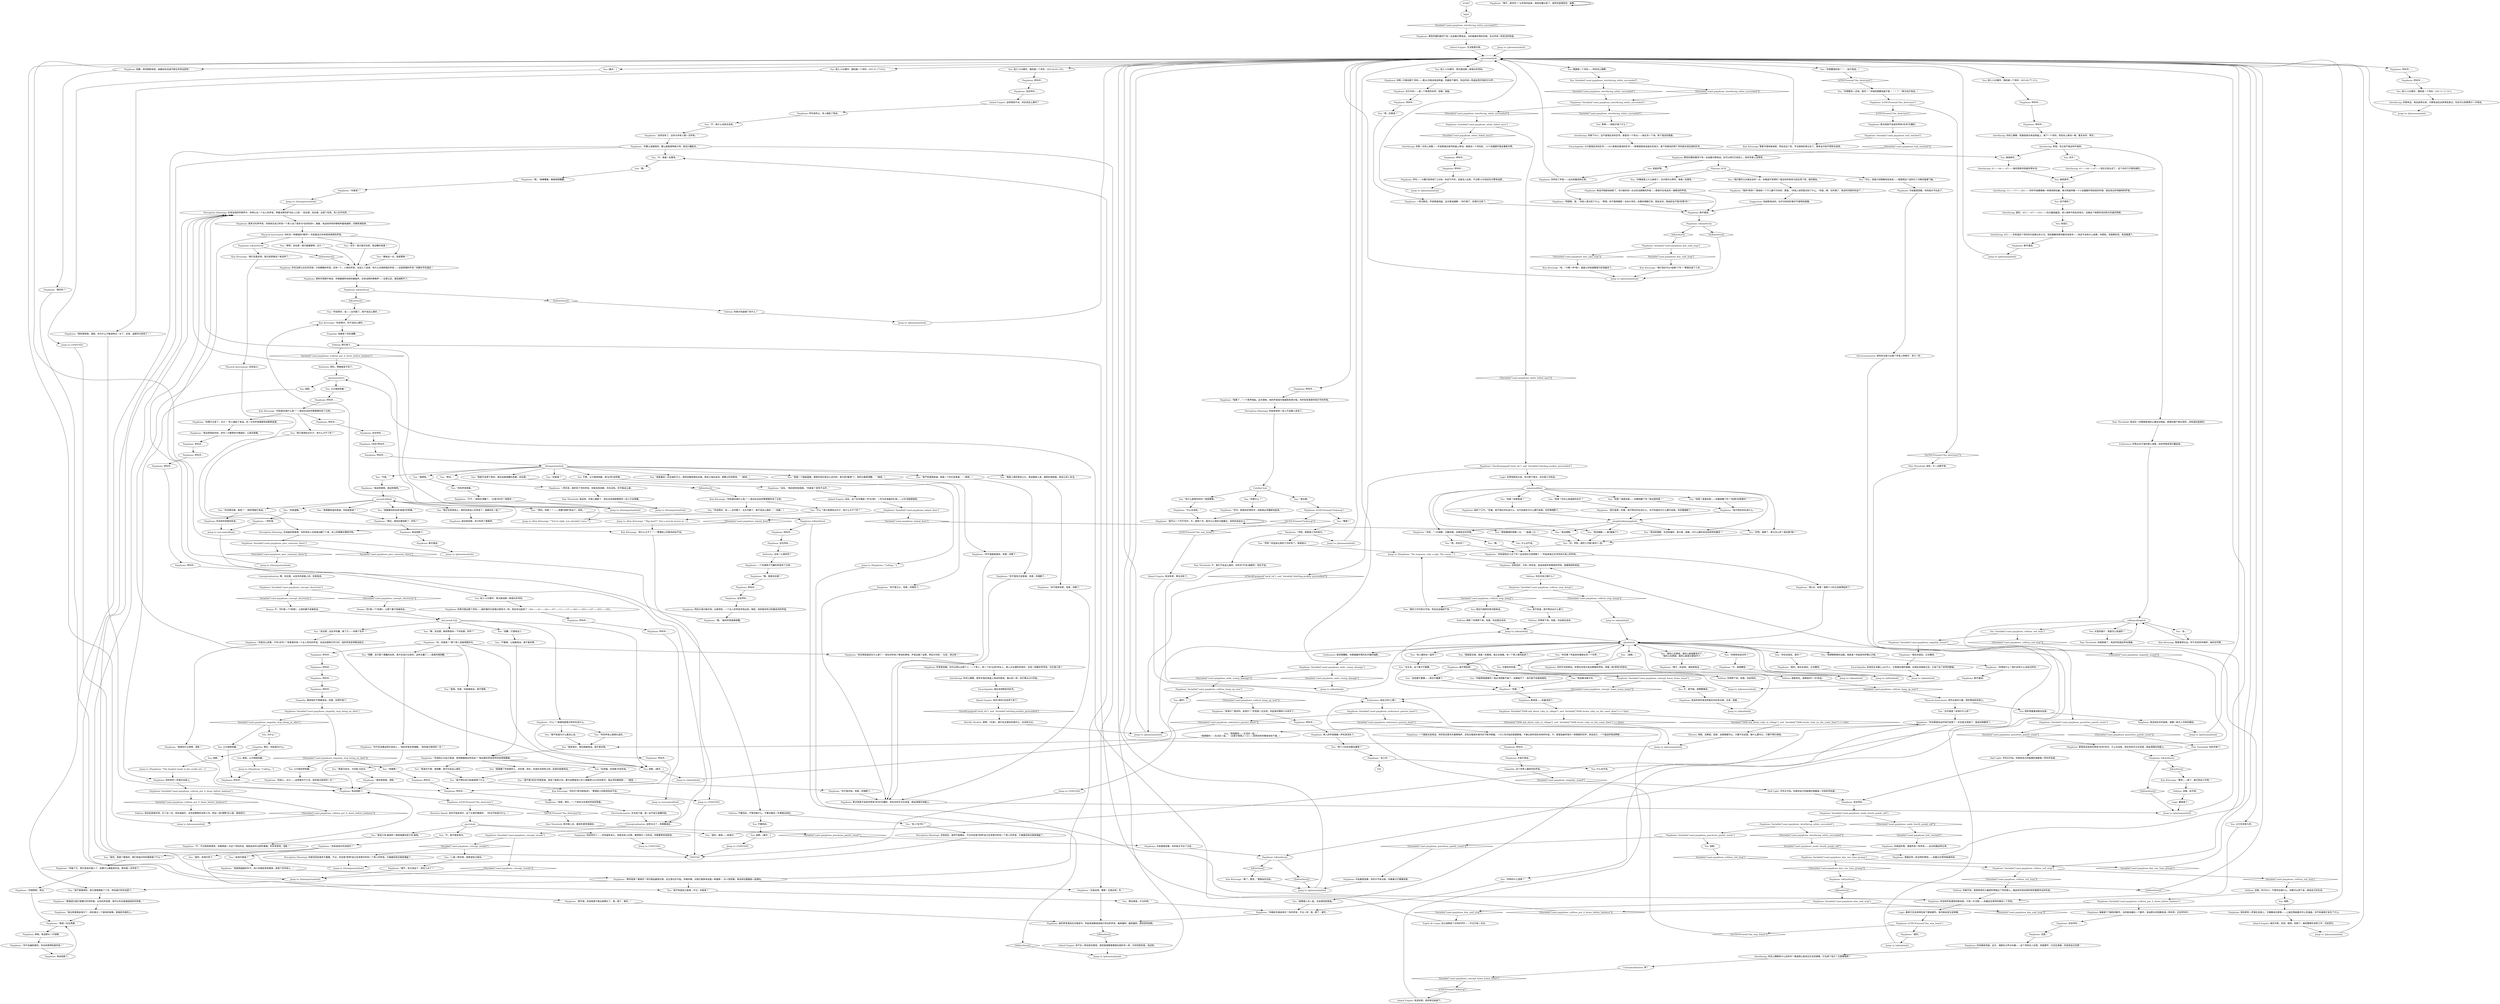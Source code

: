 # BOARDWALK / PAYPHONE
# Payphone, for calling folk. Call everyone.
# ==================================================
digraph G {
	  0 [label="START"];
	  1 [label="input"];
	  2 [label="You: “是的，是我——皮埃尔。”"];
	  3 [label="You: “是的，皮埃尔死了。”"];
	  4 [label="Payphone: “那你是谁？推销员？现代商品都是垃圾，反正我也买不起。你做的事，对我们国家来说是一种羞辱…”女人抱怨着，电话线也跟着她一起嚎叫。"];
	  5 [label="Payphone: 她的声音淹没在白噪音中。听起来就像海浪拍打岸边的声音，越来越响，越来越响，直到突然挂断。"];
	  6 [label="Jump to: [phonemainhub]"];
	  7 [label="You: 继续拨号…"];
	  8 [label="Payphone: “你不应该像这样打扰别人…”他的声音非常镇静。“祝你度过愉快的一天！”"];
	  9 [label="You: “纪尧姆。纪尧姆·列米利翁。”"];
	  10 [label="Payphone: “哈里，拜托…”一个悲伤又失真的声音回答着。"];
	  11 [label="Jump to: [phonemainhub]"];
	  12 [label="Kim Kitsuragi: “你在打*恶作剧电话*。”警督脸上的肌肉纹丝不动。"];
	  13 [label="Payphone: “我的*债务*？我他妈一个子儿都不欠你的，那是…”年轻人突然意识到了什么。“你是…啊，无所谓了，我没时间陪你玩这个…”"];
	  14 [label="Inland Empire: 生活就是垃圾。"];
	  15 [label="You: “金…”"];
	  16 [label="Empathy: 他接受了你的道歉。"];
	  17 [label="Empathy: 这个世界上最悲伤的声音。"];
	  18 [label="Payphone: Variable[\"coast.payphone_volition_red_stop\"]"];
	  19 [label="Variable[\"coast.payphone_volition_red_stop\"]", shape=diamond];
	  20 [label="!(Variable[\"coast.payphone_volition_red_stop\"])", shape=diamond];
	  21 [label="Payphone: Variable[\"coast.payphone_kim_said_stop\"]"];
	  22 [label="Variable[\"coast.payphone_kim_said_stop\"]", shape=diamond];
	  23 [label="!(Variable[\"coast.payphone_kim_said_stop\"])", shape=diamond];
	  24 [label="You: “我没喝醉。”"];
	  25 [label="You: “我想聊聊我的话题。我是谁？听起来你好像认识我。”"];
	  26 [label="Volition: 就是现在，我再给你*一次*机会。"];
	  27 [label="Payphone: Variable[\"TASK.ask_about_ruby_in_village\"]  and  Variable[\"TASK.locate_ruby_on_the_coast_done\"] == false"];
	  28 [label="Variable[\"TASK.ask_about_ruby_in_village\"]  and  Variable[\"TASK.locate_ruby_on_the_coast_done\"] == false", shape=diamond];
	  29 [label="!(Variable[\"TASK.ask_about_ruby_in_village\"]  and  Variable[\"TASK.locate_ruby_on_the_coast_done\"] == false)", shape=diamond];
	  30 [label="Payphone: Variable[\"coast.payphone_kim_one_time_grump\"]"];
	  31 [label="Variable[\"coast.payphone_kim_one_time_grump\"]", shape=diamond];
	  32 [label="!(Variable[\"coast.payphone_kim_one_time_grump\"])", shape=diamond];
	  33 [label="Perception (Hearing): 在扭曲的距离里，你听到有人在她身边翻了个身。床上的弹簧在嘎吱作响。"];
	  34 [label="Payphone: “你总算是找出时间打给我了！实在是太孤独了。就连动物都死了。”"];
	  35 [label="Payphone: “他是我姐姐的孙子。他小时候经常来看我…真是个好年轻人…”"];
	  36 [label="Payphone: “那是因为我们是繁衍的领导者。从你的声音里，我可以听出普通或混杂的背景。”"];
	  37 [label="Payphone: “你要么是推销员，要么就是某种统计师。我没兴趣配合。”"];
	  38 [label="Authority: 还来？认真的吗？"];
	  39 [label="You: “我不知道为什么要这么说。”"];
	  40 [label="Payphone: “你是怎么回事，今年5岁吗？”背景里传来一个女人吼叫的声音，当吉拉德再次开口时，他的声音变得更加低沉…"];
	  41 [label="You: 完成它。"];
	  42 [label="Volition: 现在赶紧离开吧。忘了这一切。现在就离开，去完成警察的本职工作。把这一段*埋葬*在心底，继续前行。"];
	  43 [label="Payphone: IsKimHere()"];
	  44 [label="IsKimHere()", shape=diamond];
	  45 [label="!(IsKimHere())", shape=diamond];
	  46 [label="Authority: 拜托，再晚就来不及了。"];
	  47 [label="Payphone: Variable[\"coast.payphone_white_failed_once\"]"];
	  48 [label="Variable[\"coast.payphone_white_failed_once\"]", shape=diamond];
	  49 [label="!(Variable[\"coast.payphone_white_failed_once\"])", shape=diamond];
	  50 [label="Jump to: [phonemainhub]"];
	  51 [label="Interfacing: 你闭上眼睛有什么目的吗？难道想让肌肉记忆全权接管，打去某个地方？又是哪里呢？"];
	  52 [label="Half Light: 可怜又可怕。你感觉自己的脉搏在随着每一声铃声加速…"];
	  53 [label="Payphone: 呼叫中……"];
	  54 [label="Interfacing: 你拨下001。这不是瑞瓦肖的区号。那是另一个终点——身在另一个洲。某个遥远的国度。"];
	  55 [label="Pain Threshold: 该死，它一点都不疼。"];
	  56 [label="Payphone: IsKimHere()"];
	  57 [label="IsKimHere()", shape=diamond];
	  58 [label="!(IsKimHere())", shape=diamond];
	  59 [label="Payphone: 黄色的塑料圆顶下有一台金属付费电话。当你看着听筒的时候，舌尖传来一阵苦涩的味道。"];
	  60 [label="Jump to: [THEEND]"];
	  61 [label="Drama: *您*是一个*惊喜*，让那个妻子来接电话…"];
	  62 [label="Payphone: “写作。我真的好恨写作…但是我必须重新捡起来。”"];
	  63 [label="Payphone: “是你吗？”"];
	  64 [label="Payphone: “是的。我在米诺瓦。正在睡觉。”"];
	  65 [label="You: “我的心在燃烧。我的心脏病要发作了。”\n“我的心在燃烧。我的心脏病又要发作了。”"];
	  66 [label="Jump to: [secondcallhub]"];
	  67 [label="You: 拿起听筒。"];
	  68 [label="Payphone: 你听到了声音——这台机器运转正常。"];
	  69 [label="Payphone: 呼叫中…"];
	  70 [label="Payphone: “你毁了它，把它卖给外国人了。如果什么都能卖的话，那你就一无所有了。”"];
	  71 [label="Payphone: Variable[\"coast.payphone_punchtwo_painth_resist\"]"];
	  72 [label="Variable[\"coast.payphone_punchtwo_painth_resist\"]", shape=diamond];
	  73 [label="!(Variable[\"coast.payphone_punchtwo_painth_resist\"])", shape=diamond];
	  74 [label="You: “离她远一点，我是警察！”"];
	  75 [label="Payphone: 你无法辨认出任何词语，只有模糊的声音。还有一个，小孩的声音，也加入了进来。有什么东西碎裂的声音——还是倒塌的声音？有脚步声在接近！"];
	  76 [label="Kim Kitsuragi: “你到底在搞什么鬼？”一直站在远处的警督朝你走了过来。"];
	  77 [label="You: “你像是惹上什么麻烦了。也许我可以帮你，我是一名警官。”"];
	  78 [label="somesmallhub"];
	  79 [label="Pain Threshold: 你刚刚做了。而且你知道这样会很痛。"];
	  80 [label="Horrific Necktie: 是啊，*兄弟*。我们在这里玩的很开心。也没有太过。"];
	  81 [label="Payphone: 那点钱是不会给你带来*任何*乐趣的。"];
	  82 [label="Volition: 你做不到。某种奇怪的力量把听筒黏在了你的掌心，强迫你的耳朵倾听扬声器里传出的铃音…"];
	  83 [label="Payphone: “你不是失忆症患者，哈里…你喝醉了。”"];
	  84 [label="You: “我没喝醉——我*嗑嗨了*。”"];
	  85 [label="Payphone: “我不明白你在说什么。”"];
	  86 [label="Encyclopedia: 米诺瓦生活着2,200万人，它是格拉德的首都。在瑞瓦肖毁掉之后，它成了这个世界的都城。"];
	  87 [label="Payphone: 呼叫音终止。有人接起了电话。"];
	  88 [label="You: 投入10分硬币，随机拨一个号码：005-24-03-155。"];
	  89 [label="You: “你没穿衣服，是吧？”（用听筒敲打电话。）"];
	  90 [label="Payphone: “你…你是谁？”那个男人没搞清楚状况。"];
	  91 [label="Payphone: 更多尖叫声传来。你很肯定自己听到一个男人说了很多次*去你妈的*。接着，电话线传来的噼啪声越来越响，仿佛惊涛拍岸。"];
	  92 [label="You: 继续拨号…"];
	  93 [label="Jump to: [phonemainhub]"];
	  94 [label="Jump to: [Kim Kitsuragi: \"\"Big deal?!\" Not a muscle moves in...\"]"];
	  95 [label="Jump to: [afinalehub]"];
	  96 [label="Jump to: [afinalehub]"];
	  97 [label="You: （挂断。）"];
	  98 [label="Payphone: 她不再回答。"];
	  99 [label="You: “就算跟人在一起，也会感觉到孤独。”"];
	  100 [label="Payphone: 你再次拨出那个号码——就好像你已经做过很多次一样。现在你记起来了：001——41——44——47——11——17——361——451——67——451——451。"];
	  101 [label="Payphone: “你确定你是皮埃尔？你的声音，不太一样…我…那个…菊花…”"];
	  102 [label="Jump to: [theimportanthub]"];
	  103 [label="You: 挂断。[离开。]"];
	  104 [label="Empathy: 看来她并不想接电话，哈里。别再吓她了。"];
	  105 [label="You: “我是最后一名忠诚的卫士。我将会解放瑞瓦肖城。我会让海水逆流。我要让时间倒流。”（继续。）"];
	  106 [label="Payphone: 在它中间——是一个熟悉的铃声。轻微。扭曲。"];
	  107 [label="Payphone: 呼叫——大概已经持续了2分钟。你运气不好。还是没人在家。不过那10分钱还在付费电话里…"];
	  108 [label="Payphone: 你拿起听筒。里面传来一阵声音——这台机器运转正常。"];
	  109 [label="Payphone: 然后大海分裂开来。从那深处，一个女人的声音浮现出来。很轻，但却是你听过的最亲切的声音。"];
	  110 [label="Jump to: [THEEND]"];
	  111 [label="You: “我没有喝醉，也没有嗑药，我只是…很痛…为什么跟你说话会感觉到痛苦？”"];
	  112 [label="Jump to: [phonemainhub]"];
	  113 [label="simpleholdupspaghetti"];
	  114 [label="Payphone: 电话传来的电流声黏在你的耳朵里。古老，粘腻…"];
	  115 [label="Payphone: 她没有回答。你只听到了嘶嘶声。"];
	  116 [label="Inland Empire: 朵拉。这个名字像是一件*礼物*。一件为你准备的礼物——让生活能够继续。"];
	  117 [label="Payphone: Variable[\"coast.payphone_perc_someone_there\"]"];
	  118 [label="Variable[\"coast.payphone_perc_someone_there\"]", shape=diamond];
	  119 [label="!(Variable[\"coast.payphone_perc_someone_there\"])", shape=diamond];
	  120 [label="You: “不，我是一名警官。”"];
	  121 [label="You: “再见。”"];
	  122 [label="Jump to: [Payphone: \"The headset lands in the cradle wit...\"]"];
	  123 [label="You: 让它就这样响着。"];
	  124 [label="Payphone: 呼叫中……"];
	  125 [label="Kim Kitsuragi: “你说得对，你不该这么做的。”"];
	  126 [label="You: “我们都可以对彼此友好一点，你难道不觉得吗？就当你的债务已经还清了吧，我的朋友。”"];
	  127 [label="Payphone: 电话闪电般地挂断了，你只能听到一点点尼龙摩擦的声音——那是手在电话另一端移动的声音。"];
	  128 [label="Endurance: 听筒从你汗湿的掌心滑落…你的呼吸变得沉重起来。"];
	  129 [label="Payphone: Variable[\"coast.payphone_endurance_passive_heart\"]"];
	  130 [label="Variable[\"coast.payphone_endurance_passive_heart\"]", shape=diamond];
	  131 [label="!(Variable[\"coast.payphone_endurance_passive_heart\"])", shape=diamond];
	  132 [label="You: 住手！"];
	  133 [label="Jump to: [THEEND]"];
	  134 [label="You: “你想要我的钱？！”（击打电话。）"];
	  135 [label="Kim Kitsuragi: 警督离得太远，听不见你的叫喊声。海风在呼啸…"];
	  136 [label="Untitled hub"];
	  137 [label="You: 让它在多响几声。"];
	  138 [label="Payphone: Variable[\"coast.payphone_inland_dora\"]"];
	  139 [label="Variable[\"coast.payphone_inland_dora\"]", shape=diamond];
	  140 [label="!(Variable[\"coast.payphone_inland_dora\"])", shape=diamond];
	  141 [label="You: “好吧，我醉了，那又怎么样？我还是*我*！”"];
	  142 [label="Volition: 你得停下来，哈里。你会死的。"];
	  143 [label="You: “我会解决案子的。”"];
	  144 [label="Jump to: [phonemainhub]"];
	  145 [label="Payphone: “你不是革命家，哈里…你醉了。”"];
	  146 [label="Payphone: “真可惜…恐怕我是不能出席葬礼了。我…那个…菊花…”"];
	  147 [label="You: “人是一种生物。我希望自己是风。”"];
	  148 [label="You: “你的声音让我想化成灰。”"];
	  149 [label="You: “我是一个超级富豪。我明白现实是怎么运作的。我已经*看透*了。我的头脑很清醒。”（继续。）"];
	  150 [label="Payphone: 呼叫中……"];
	  151 [label="Payphone: 耳机砰的一声落在支架上。"];
	  152 [label="You: 挂断。"];
	  153 [label="You: “你是谁？”"];
	  154 [label="Payphone: 呼叫中……"];
	  155 [label="Payphone: “你不是卫士，哈里…你喝多了。”"];
	  156 [label="Payphone: “你不是先知，哈里…你喝醉了。”"];
	  157 [label="Interfacing: 41——44——47——海风把拨号转盘吹得冰凉。"];
	  158 [label="You: 长型的窗户…我是怎么知道的？"];
	  159 [label="Payphone: Variable[\"coast.payphone_kim_said_stop\"]"];
	  160 [label="Variable[\"coast.payphone_kim_said_stop\"]", shape=diamond];
	  161 [label="!(Variable[\"coast.payphone_kim_said_stop\"])", shape=diamond];
	  162 [label="Inland Empire: 谁在乎呢。走吧。跑吧。别想了。做回警察的本职工作，仅此而已。"];
	  163 [label="Kim Kitsuragi: “咳…”只需一声*咳*，就是让你知道警督已经准备走了。"];
	  164 [label="Payphone: IsKimHere()"];
	  165 [label="IsKimHere()", shape=diamond];
	  166 [label="!(IsKimHere())", shape=diamond];
	  167 [label="Payphone: Variable[\"coast.payphone_concept_electricity\"]"];
	  168 [label="Variable[\"coast.payphone_concept_electricity\"]", shape=diamond];
	  169 [label="!(Variable[\"coast.payphone_concept_electricity\"])", shape=diamond];
	  170 [label="Payphone: “我累了…”一个男声响起，这次很快。他的声音因为吸烟而变得沙哑。你听到背景里传来打字的声音。"];
	  171 [label="You: “我也累。”"];
	  172 [label="callingcallinghub"];
	  173 [label="Inland Empire: 他没有家。他的家在船底下。"];
	  174 [label="Payphone: “学院。那是我工作的地方。”"];
	  175 [label="You: 我在打搞笑的恶作剧电话。"];
	  176 [label="Physical Instrument: 用尽全身的力量，把听筒挂回支架上。"];
	  177 [label="You: “这些都不重要——再也不重要了。”"];
	  178 [label="Payphone: Variable[\"coast.payphone_volition_put_it_down_before_badness\"]"];
	  179 [label="Variable[\"coast.payphone_volition_put_it_down_before_badness\"]", shape=diamond];
	  180 [label="!(Variable[\"coast.payphone_volition_put_it_down_before_badness\"])", shape=diamond];
	  181 [label="Jump to: [phonemainhub]"];
	  182 [label="Payphone: 电话线在风中摇晃，就像一条令人作呕的蠕虫。"];
	  183 [label="You: “我不是推销员，我只是随便拨了个号，然后就打到你这里了。”"];
	  184 [label="Payphone: 呼叫中…"];
	  185 [label="Volition: 不要回应。不管你做什么，不要对最后一件事做出回应。"];
	  186 [label="Inland Empire: 你产生一种沮丧的感觉。感觉曷城警督像是在偷听你一样。令你欣慰的是，他没有。"];
	  187 [label="You: “你很温暖。”"];
	  188 [label="Payphone: “喂，我是吉拉德！”"];
	  189 [label="Payphone: “谢谢你打过来啊，混账！”"];
	  190 [label="Payphone: “嗯，”她嘟囔着，像是刚刚睡醒。"];
	  191 [label="You: “你说得对，金——出问题了。出大问题了。我不该这么做的…”（挂断。）"];
	  192 [label="Interfacing: 奇怪。你之前不是这样开始的。"];
	  193 [label="Jump to: [Payphone: \"Calling...\"]"];
	  194 [label="Volition: 你刚才到底做了些什么？"];
	  195 [label="Interfacing: 451——天知道这个号码你已经拨过多少次。耳机静静地等待着传送信号——肯定不会有什么结果，你想到。但是确实有。电话接通了。"];
	  196 [label="Jump to: [theimportanthub]"];
	  197 [label="Payphone: 呼叫中……"];
	  198 [label="Payphone: 一阵沉默后，声音再度响起，这次更加镇静：“你打错了，别再打过来了。”"];
	  199 [label="Payphone: 时间继续流逝。远方，海鸥在大声尖叫着——这个号码无人应答。但是硬币…它还在里面…你发现自己在想："];
	  200 [label="Interfacing: 你再一次闭上双眼——手指再度在拨号转盘上移动。每拨动一个号码后，10个金属圆环就会重新归零。"];
	  201 [label="THEEND"];
	  202 [label="Drama: 不，*你*是一个*惊喜*，让他的妻子来接电话…"];
	  203 [label="You: “我不知道我是谁。我是一个失忆症患者。”（继续。）"];
	  204 [label="Payphone: 还是…"];
	  205 [label="pierrehub"];
	  206 [label="You: “哈里？你怎么知道我的名字？”"];
	  207 [label="Payphone: Variable[\"coast.payphone_volition_stop_doing\"]"];
	  208 [label="Variable[\"coast.payphone_volition_stop_doing\"]", shape=diamond];
	  209 [label="!(Variable[\"coast.payphone_volition_stop_doing\"])", shape=diamond];
	  210 [label="Payphone: “哦不…别这样。请挂掉电话…”"];
	  211 [label="Jump to: [afinalehub]"];
	  212 [label="Payphone: 她叹了口气。“听着，我不明白你在说什么，也不知道你为什么要打给我。你好像喝醉了。”"];
	  213 [label="You: [离开。]"];
	  214 [label="Payphone: “你有皮埃尔的消息吗？”"];
	  215 [label="Payphone: 你没有听到她的回复。"];
	  216 [label="Interfacing: 是的。451——67——451——你正越陷越深，深入某种不知名的地方。远离这个物质的岛屿和它的通讯网络…"];
	  217 [label="Perception (Hearing): 没有回应。虽然不能确定，不过你还是*觉得*自己在背景中听到一个男人的声音。它被痛苦和白噪音掩盖了…"];
	  218 [label="Payphone: 电话挂断了。"];
	  219 [label="You: 投入10分硬币，随机拨一个号码：005-99-77-313。"];
	  220 [label="You: “喂，吉拉德，麻烦帮我叫一下你老婆，好吗？”"];
	  221 [label="You: “吉拉德…这名字好蠢…换了它——你换个名字！”"];
	  222 [label="Payphone: 呼叫中……"];
	  223 [label="Jump to: [theimportanthub]"];
	  224 [label="Payphone: 声音很含糊。你可以辨认出两个人：一个男人，和一个叫*比安*的女人。两人正在激烈的争吵。还有一阵脚步声传来，也许是小孩？"];
	  225 [label="Payphone: 某种东西砸中电话，伴随着塑料响亮的破裂声，还有话筒的嘶嘶声——在那之后，通话就断开了。"];
	  226 [label="Payphone: 呼叫中……"];
	  227 [label="Conceptualization: 家？"];
	  228 [label="Jump to: [phonemainhub]"];
	  229 [label="You: 投入10分硬币，再次拨动那一串很长的号码。"];
	  230 [label="Volition: 没错。你*可以*。不管你在做什么，你都可以停下来，继续自己的生活。"];
	  231 [label="Jump to: [Payphone: \"No response, only a sigh. The conne...\"]"];
	  232 [label="Payphone: “去工作。”"];
	  233 [label="You: “我就是法律。我是一名警探。我正在查案。有一个男人被吊起来了。”"];
	  234 [label="Payphone: 呼叫中…"];
	  235 [label="Payphone: “你想想吧，再见。”"];
	  236 [label="Jump to: [theimportanthub]"];
	  237 [label="You: “我需要找到自身*秘密*的答案。”"];
	  238 [label="Jump to: [Payphone: \"Calling...\"]"];
	  239 [label="2nd prank hub"];
	  240 [label="You: “抱歉，这只是个愚蠢的玩笑，我不应该打过来的，这样太蠢了——我真的很抱歉。”"];
	  241 [label="You: “快接啊！”"];
	  242 [label="Empathy: 拜托，你知道为什么。"];
	  243 [label="You: “我是睡了你老婆的人，吉拉德。现在，在我失去耐性之前，赶紧叫她接电话。”"];
	  244 [label="You: “我是马佐夫。卡拉斯·马佐夫。”"];
	  245 [label="Payphone: 呼叫中……"];
	  246 [label="Payphone: “你是谁？”"];
	  247 [label="You: 让它继续响着！"];
	  248 [label="Payphone: *还在*呼叫中……"];
	  249 [label="Payphone: “喂。”她的声音昏昏欲睡。"];
	  250 [label="Payphone: 呼叫中……"];
	  251 [label="Payphone: 里面还有一些没用的零钱——机器正在等待拨通号码。"];
	  252 [label="Jump to: [phonemainhub]"];
	  253 [label="Pain Threshold: 再次砸上去，痛苦的感觉很美妙。"];
	  254 [label="Payphone: 半夜打电话…"];
	  255 [label="Payphone: “我会把钱给你的，好吗？只要等到今晚就好。让我先做事。”"];
	  256 [label="Payphone: 断开通话。"];
	  257 [label="You: “哈里？谁是哈里——你跟他睡了吗？我也是哈里！”"];
	  258 [label="Payphone: “你知道现在几点了吗？这边现在已经很晚了…”听起来她正在寻找床头柜上的时钟。"];
	  259 [label="You: “呃…你在吗？”"];
	  260 [label="afinalehub"];
	  261 [label="You: “你在哪？听起来你像是在另一个世界。”"];
	  262 [label="Volition: 你得停下来，哈里。你这是在自杀。"];
	  263 [label="Payphone: Variable[\"coast.payphone_endu_cramp_damage\"]"];
	  264 [label="Variable[\"coast.payphone_endu_cramp_damage\"]", shape=diamond];
	  265 [label="!(Variable[\"coast.payphone_endu_cramp_damage\"])", shape=diamond];
	  266 [label="Jump to: [afinalehub]"];
	  267 [label="You: “有人跟你在一起吗？”"];
	  268 [label="Logic: 都结束了。"];
	  269 [label="Payphone: 那笔钱没有给你带来*任何*欢乐。什么也没有。现在你的手正在变蓝…鲜血滴落在地面上。"];
	  270 [label="Electrochemistry: 在毛毯下面，是一丝不挂又温暖的她。"];
	  271 [label="You: “我谁也不是，很抱歉，我不应该这么做的…”"];
	  272 [label="Pain Threshold: 就这样。你落入圈套了。现在这场闹剧要等好一会儿才会落幕。"];
	  273 [label="You: “我只是想找点乐子，有什么大不了的？”"];
	  274 [label="Payphone: “你不是超级富翁，哈里…你醉了。”"];
	  275 [label="Kim Kitsuragi: “我们现在可以*结束*了吗？”警督后退了几步。"];
	  276 [label="Jump to: [theimportanthub]"];
	  277 [label="Payphone: 还在呼叫……"];
	  278 [label="Payphone: “什么也没有。”"];
	  279 [label="You: “学院？听起来比我的工作好多了。我很高兴。”"];
	  280 [label="You: 我不知道…我不明白出什么事了。"];
	  281 [label="Payphone: 没有回应，只有一声叹息。电话线里传来噼啪的声响，就像燃烧的纸张。"];
	  282 [label="Jump to: [afinalehub]"];
	  283 [label="Payphone: “我太希望是皮埃尔了…祝你度过一个愉快的夜晚，爱搞恶作剧的人。”"];
	  284 [label="Payphone: 停顿。电话那头一片寂静。"];
	  285 [label="Payphone: “你不会骗到我的，你也休想得到我的钱！”"];
	  286 [label="Payphone: 一声叹息。"];
	  287 [label="Jump to: [phonemainhub]"];
	  288 [label="phonemainhub"];
	  289 [label="You: 继续，让它继续响着。"];
	  290 [label="Payphone: “不，不过我有种感觉，如果再拨一次这个号码的话，我就会给你点颜色看看。好好享受吧，混账！”"];
	  291 [label="Kim Kitsuragi: “有什么大不了？！”警督脸上的肌肉纹丝不动。"];
	  292 [label="Payphone: IsKimHere()"];
	  293 [label="IsKimHere()", shape=diamond];
	  294 [label="!(IsKimHere())", shape=diamond];
	  295 [label="Payphone: 耳机砰的一声落在支架上。它静静坐在那里——上面还残留着你手心的温度。你不知道刚才发生了什么。"];
	  296 [label="Payphone: 电话挂断了。"];
	  297 [label="You: “有什么能帮你的吗？我是警察。”"];
	  298 [label="Jump to: [phonemainhub]"];
	  299 [label="You: “你在米诺瓦，是吗？”"];
	  300 [label="You: 什么也不说。"];
	  301 [label="Shivers: 快跑。去教堂。回家。去哪里都可以，只要不在这里。做什么都可以，只要不再打给她。"];
	  302 [label="You: 还不够吗？"];
	  303 [label="Payphone: “当然没有了。这年头所有人都一无所有。”"];
	  304 [label="You: 随便拨一个号码——同时闭上眼睛。"];
	  305 [label="You: Variable[\"coast.payphone_interfacing_white_succeeded\"]"];
	  306 [label="Variable[\"coast.payphone_interfacing_white_succeeded\"]", shape=diamond];
	  307 [label="!(Variable[\"coast.payphone_interfacing_white_succeeded\"])", shape=diamond];
	  308 [label="Payphone: Variable[\"coast.payphone_concept_recede\"]"];
	  309 [label="Variable[\"coast.payphone_concept_recede\"]", shape=diamond];
	  310 [label="!(Variable[\"coast.payphone_concept_recede\"])", shape=diamond];
	  311 [label="Payphone: 黄色的塑料圆顶下有一台金属付费电话。你可以用它打给别人，除非你身上没零钱…"];
	  312 [label="Payphone: 电话挂断了。"];
	  313 [label="You: “‘拜托，哈里？！’——我要*挂断*电话了，该死。”"];
	  314 [label="You: 投入10分硬币，随机拨一个号码：005-51-17-912。"];
	  315 [label="Payphone: 一个充满男子气概的声音传了过来："];
	  316 [label="Payphone: 还在呼叫……"];
	  317 [label="You: “抱歉，打错电话了。”"];
	  318 [label="Payphone: “哦不，别又来这个…现在几点了？”"];
	  319 [label="Payphone: 呼叫中……"];
	  320 [label="Payphone: 呼叫中……"];
	  321 [label="You: “等等，吉拉德！我们接着聊啊，伙计！”"];
	  322 [label="optionsarehere"];
	  323 [label="Jump to: [Kim Kitsuragi: \"\"You're right, you shouldn't have.\"\"]"];
	  324 [label="Payphone: 还在呼叫……"];
	  325 [label="Jump to: [phonemainhub]"];
	  326 [label="Jump to: [phonemainhub]"];
	  327 [label="Encyclopedia: 瑞瓦肖控制区的区号。"];
	  328 [label="Perception (Hearing): 听起来他有一会儿不会跟人说话了。"];
	  329 [label="You: “你累什么？”"];
	  330 [label="Payphone: IsKimHere()"];
	  331 [label="IsKimHere()", shape=diamond];
	  332 [label="!(IsKimHere())", shape=diamond];
	  333 [label="Half Light: 可怜又可怕。你感觉自己的脉搏在随着每一次响铃声加速…"];
	  334 [label="You: “哈里？哈里是谁？”"];
	  335 [label="Payphone: “是4点，哈里！我两个小时之后就得起床了。”"];
	  336 [label="Payphone: “不，我想睡觉…”"];
	  337 [label="Jump to: [afinalehub]"];
	  338 [label="Volition: 你在对自己做什么？"];
	  339 [label="Volition: 搞笑？你得停下来。哈里。你这是在自杀。"];
	  340 [label="Payphone: “哈里…”"];
	  341 [label="You: “皮埃尔是谁？”"];
	  342 [label="You: “我不知道自己是谁…不过，你是谁？”"];
	  343 [label="You: “你养的什么宠物？”"];
	  344 [label="Inland Empire: 这样感觉不对。你应该这么做吗？"];
	  345 [label="Interfacing: 11——17——361——你的手指像蜘蛛一样继续移动着，每次转盘带着一个小金属圆环转回来的时候，就会发出铃铛敲响的声音。"];
	  346 [label="Payphone: 呼叫中……"];
	  347 [label="You: “是我，哈里，叫她接电话，我不想等。”"];
	  348 [label="You: 为什么？"];
	  349 [label="Payphone: “很有意思嘛，混账。”"];
	  350 [label="Physical Instrument: 你听见一阵微弱的*嚓声*。你发誓自己听到家具倾倒的声音。"];
	  351 [label="You: “什么？我只是想找点乐子，有什么大不了的？”"];
	  352 [label="Payphone: Variable[\"coast.payphone_interfacing_white_succeeded\"]"];
	  353 [label="Variable[\"coast.payphone_interfacing_white_succeeded\"]", shape=diamond];
	  354 [label="!(Variable[\"coast.payphone_interfacing_white_succeeded\"])", shape=diamond];
	  355 [label="Payphone: 还在呼叫……"];
	  356 [label="Encyclopedia: 005是瑞瓦肖的区号——001是格拉德洲的区号——那里就是电话诞生的地方。接下来拨动的两个号码是米诺瓦城的区号…"];
	  357 [label="Kim Kitsuragi: “警官——够了。我们回去工作吧…”"];
	  358 [label="Payphone: 冷金属很坚硬，你的关节有点疼。你看着它们慢慢变紫。"];
	  359 [label="Suggestion: 他挂断电话时，似乎对你的好意并不是特别感激。"];
	  360 [label="Payphone: “因为是我…听着，我不明白你在说什么，也不知道你为什么要打给我。你好像喝醉了。”"];
	  361 [label="You: “喂。”"];
	  362 [label="You: 什么也不说。"];
	  363 [label="Payphone: “你想说什么？我们还有什么没说过的吗…”"];
	  364 [label="Jump to: [afinalehub]"];
	  365 [label="Payphone: 断线音——机器没钱了。"];
	  366 [label="You: “你能帮我破案吗？我必须把案子破了。如果破不了，他们是不会接纳我的。”"];
	  367 [label="You: “不，我不是皮埃尔。”"];
	  368 [label="You: “有人*在*吗？”"];
	  369 [label="Payphone: 呼叫中…"];
	  370 [label="Jump to: [theimportanthub]"];
	  371 [label="You: “住手！我只是开玩笑，我没睡你老婆！”"];
	  372 [label="Payphone: 一声叹息。她听到了你的声音，但是没有挂断。你也没有。你不能这么做。"];
	  373 [label="Jump to: [phonemainhub]"];
	  374 [label="Interfacing: 41——44——47——现在已经太迟了，这个动作几乎是机械的。"];
	  375 [label="Endurance: 他自己的*心里*。"];
	  376 [label="Payphone: IsTHCPresent(\"the_destroyer\")"];
	  377 [label="IsTHCPresent(\"the_destroyer\")", shape=diamond];
	  378 [label="!(IsTHCPresent(\"the_destroyer\"))", shape=diamond];
	  379 [label="You: 挂断。"];
	  380 [label="Jump to: [phonemainhub]"];
	  381 [label="Electrochemistry: 把你的注意力从那个声音上转移开，至少一秒…"];
	  382 [label="Jump to: [phonemainhub]"];
	  383 [label="Payphone: 还在呼叫……"];
	  384 [label="Logic: 看来它还没来得及吞下那枚硬币。有时候会发生这种事。"];
	  385 [label="Inland Empire: 他没有家。再也没有了。"];
	  386 [label="You: “哈里？谁是哈里——你跟他睡了吗？*哈里*在那里吗？！”"];
	  387 [label="You: “你想参加派对吗？”"];
	  388 [label="Payphone: 你的手没有移动。听筒在你耳中发出嘶嘶的声响，带着一种*邪恶*的悲伤。"];
	  389 [label="Volition: 没错。走开吧。"];
	  390 [label="You: 把听筒重重地砸向支架。"];
	  391 [label="Jump to: [afinalehub]"];
	  392 [label="You: “刚才还有其他人。我听到其他人的声音了。谁跟你在一起？”"];
	  393 [label="Payphone: “朵拉。”她还是有些困惑。“你是谁？信号不太好…”"];
	  394 [label="You: 不要回应。"];
	  395 [label="Payphone: 还在呼叫……"];
	  396 [label="Payphone: 断开通话。"];
	  397 [label="You: “我需要知道你是谁。你到底是谁？！”"];
	  398 [label="Payphone: “拜托。我现在要挂断了，好吗？”"];
	  399 [label="You: 挂断。"];
	  400 [label="Payphone: “你他妈以为自己是谁，居然敢跟我这样说话？”电话里的声音突然间变得很暴躁。"];
	  401 [label="You: 让它继续响着。"];
	  402 [label="Payphone: Variable[\"coast.payphone_empathy_stop_being_an_idiot\"]"];
	  403 [label="Variable[\"coast.payphone_empathy_stop_being_an_idiot\"]", shape=diamond];
	  404 [label="!(Variable[\"coast.payphone_empathy_stop_being_an_idiot\"])", shape=diamond];
	  405 [label="You: “我是人类的革命公仆。我会解放人类，废除阶级制度。我会让死人复活。”"];
	  406 [label="Payphone: 呼叫中……"];
	  407 [label="You: “我想死。”"];
	  408 [label="Payphone: 你再一次拨动那个号码——第26次拨动电话转盘。机器吞下硬币，耳边传来一阵遥远而可怕的沙沙声…"];
	  409 [label="You: “可以，但是计划稍微有些改变——我想把这个送到马丁内斯的褴褛飞旋。”"];
	  410 [label="Kim Kitsuragi: “够了，警官…”警督站在远处。"];
	  411 [label="Payphone: “不不…”她现在清醒了。“又是*你*吗？真是你…”"];
	  412 [label="Payphone: 冷金属很坚硬，你的指关节出了点血…"];
	  413 [label="Conceptualization: 喂，吉拉德。从技术的层面上讲，你是电流。"];
	  414 [label="Payphone: 呼叫中……"];
	  415 [label="Payphone: 呼叫中……"];
	  416 [label="Payphone: 你没有听到通常的断线音，只有一片沉默——机器还在等待你拨动一个号码。"];
	  417 [label="You: “两个小时后你要去哪里？”"];
	  418 [label="Endurance: 感觉很糟糕，你那握着听筒的右手痛的抽筋…"];
	  419 [label="Payphone: 断开通话。"];
	  420 [label="Payphone: “我是一位女男爵。”"];
	  421 [label="You: “那还真是…不太好呢。”"];
	  422 [label="You: “我想跟你——生活在一起…”\n“我想跟你——生活在一起…”（从瓶子里抿上一口——突然间你的喉咙有些干燥。）"];
	  423 [label="Payphone: 呼叫中……"];
	  424 [label="Payphone: “别担心，伙计——这种事并不少见。祝你度过愉快的一天！”"];
	  425 [label="You: “不要紧，让她接电话，我不喜欢等。”"];
	  426 [label="Payphone: 呼叫中……"];
	  427 [label="Kim Kitsuragi: “你到底在搞什么鬼？”一直站在远处的警督朝你走了过来。"];
	  428 [label="You: “你说得对，金——出问题了。我不该这么做的…”"];
	  429 [label="Payphone: 呼叫中……"];
	  430 [label="Interfacing: 你闭上眼睛，把食指放在电话转盘上，拨下一个号码，然后向上移动一格，重复动作，两次…"];
	  431 [label="You: 等等——我刚才做了什么？"];
	  432 [label="Pain Threshold: 电话在一间黑暗宽阔的公寓床边响起，那里的窗户是长型的…你知道这是真的。"];
	  433 [label="Payphone: Variable[\"coast.payphone_made_fourth_prank_call\"]"];
	  434 [label="Variable[\"coast.payphone_made_fourth_prank_call\"]", shape=diamond];
	  435 [label="!(Variable[\"coast.payphone_made_fourth_prank_call\"])", shape=diamond];
	  436 [label="Payphone: Variable[\"coast.payphone_interfacing_white_succeeded\"]"];
	  437 [label="Variable[\"coast.payphone_interfacing_white_succeeded\"]", shape=diamond];
	  438 [label="!(Variable[\"coast.payphone_interfacing_white_succeeded\"])", shape=diamond];
	  439 [label="Payphone: Variable[\"coast.payphone_punchone_painth_resist\"]"];
	  440 [label="Variable[\"coast.payphone_punchone_painth_resist\"]", shape=diamond];
	  441 [label="!(Variable[\"coast.payphone_punchone_painth_resist\"])", shape=diamond];
	  442 [label="You: 挂断。"];
	  443 [label="You: Variable[\"coast.payphone_volition_red_stop\"]"];
	  444 [label="Variable[\"coast.payphone_volition_red_stop\"]", shape=diamond];
	  445 [label="!(Variable[\"coast.payphone_volition_red_stop\"])", shape=diamond];
	  446 [label="Payphone: Variable[\"coast.payphone_empathy_sound\"]"];
	  447 [label="Variable[\"coast.payphone_empathy_sound\"]", shape=diamond];
	  448 [label="!(Variable[\"coast.payphone_empathy_sound\"])", shape=diamond];
	  449 [label="Payphone: “我在米诺瓦。正在睡觉。”"];
	  450 [label="You: 灾难性的伤害。"];
	  451 [label="You: “我的工作可悲又可怕。而且还会碰到尸体。”"];
	  452 [label="Jump to: [phonemainhub]"];
	  453 [label="Jump to: [THEEND]"];
	  454 [label="Jump to: [afinalehub]"];
	  455 [label="Payphone: “皮埃尔？是你吗，皮埃尔？”声音是一位女性，听起来好像有100多岁了。"];
	  456 [label="You: “不，我什么消息也没有。”"];
	  457 [label="You: “是的，我是个推销员。我们到底对你的国家做了什么？”"];
	  458 [label="Payphone: “见鬼去吧，警察！见鬼去吧，你…”"];
	  459 [label="You: “喂。”"];
	  460 [label="You: “不是。”"];
	  461 [label="Perception (Hearing): 你是否回应根本不重要。不过，你还是*觉得*自己在背景中听到一个男人的声音。它被痛苦和白噪音掩盖了…"];
	  462 [label="You: 挂断。[离开。]"];
	  463 [label="You: “是亚力克·崔西吗？麻烦我要找亚力克·崔西。”"];
	  464 [label="Payphone: “什么？”她很快就意识到你在说什么。"];
	  465 [label="You: “你的声音很美。”"];
	  466 [label="You: 不管。让它继续响着。我*必须*这样做。"];
	  467 [label="Payphone: Variable[\"coast.payphone_volition_put_it_down_before_badness\"]"];
	  468 [label="Variable[\"coast.payphone_volition_put_it_down_before_badness\"]", shape=diamond];
	  469 [label="!(Variable[\"coast.payphone_volition_put_it_down_before_badness\"])", shape=diamond];
	  470 [label="Payphone: 接着是7个随机的数字。当你拨动最后一个数字，电话那头的寂静变成一阵铃声。正在呼叫中…"];
	  471 [label="Inland Empire: 现在*真的*应该停下来了。"];
	  472 [label="Payphone: 一个超级长途电话。你的耳朵里充斥着噼啪声，还有白噪音的海洋在不断冲刷着。一只小鸟开始在那里歌唱，不像之前听到的本地呼叫音。不，那是扭曲牢笼中一阵微弱的铃声，来自远方，一个遥远的电话网络……"];
	  473 [label="Payphone: 断开通话。"];
	  474 [label="Payphone: IsTHCPresent(\"the_destroyer\")"];
	  475 [label="IsTHCPresent(\"the_destroyer\")", shape=diamond];
	  476 [label="!(IsTHCPresent(\"the_destroyer\"))", shape=diamond];
	  477 [label="Reaction Speed: 说你不是皮埃尔…这个主意好像更好。（你也不知道为什么。）"];
	  478 [label="Payphone: 呼叫中……"];
	  479 [label="You: 投入10分硬币，随机拨一个号码：005-11-11-313。"];
	  480 [label="Payphone: 呼叫中……"];
	  481 [label="Interfacing: 你很幸运。电话挂得太快，付费电话还没来得及登记。你还可以免费再打一次电话。"];
	  482 [label="Payphone: IsTHCPresent(\"the_way_home\")"];
	  483 [label="IsTHCPresent(\"the_way_home\")", shape=diamond];
	  484 [label="!(IsTHCPresent(\"the_way_home\"))", shape=diamond];
	  485 [label="Payphone: “是的。”"];
	  486 [label="You: “没关系。这个案子不重要。”"];
	  487 [label="Payphone: Variable[\"coast.payphone_concept_home_home_home\"]"];
	  488 [label="Variable[\"coast.payphone_concept_home_home_home\"]", shape=diamond];
	  489 [label="!(Variable[\"coast.payphone_concept_home_home_home\"])", shape=diamond];
	  490 [label="You: 不。我不能。我需要痛苦。"];
	  491 [label="You: “也许我是？皮埃尔什么样？”"];
	  492 [label="Payphone: 而且呼叫了——天知道有多久。但是没有人应答。要想再打一次的话，你需要再多投些钱。"];
	  493 [label="You: 投入10分硬币，再次拨动那一串很长的号码。"];
	  494 [label="Payphone: 寂静。信号断断续续。她最后的话语不断在你耳边回响："];
	  495 [label="Payphone: “请这样做吧。就这样做吧。”"];
	  496 [label="Payphone: IsKimHere()"];
	  497 [label="IsKimHere()", shape=diamond];
	  498 [label="!(IsKimHere())", shape=diamond];
	  499 [label="Payphone: 呼叫中……"];
	  500 [label="Payphone: “很有意思嘛，混账。你为什么不能成熟点！对了，还有，迪斯科已经死了！”"];
	  501 [label="You: “我不能*告诉*你我是谁。我有个秘密计划，要为这颗星球上的人类赢得3000年的和平。我必须含糊其辞…”（继续。）"];
	  502 [label="You: “我是不会停下来的。我还会继续睡你老婆，吉拉德。”"];
	  503 [label="Payphone: IsKimHere()"];
	  504 [label="IsKimHere()", shape=diamond];
	  505 [label="!(IsKimHere())", shape=diamond];
	  506 [label="Kim Kitsuragi: “我们还是走吧，我已经受够这个电话亭了。”"];
	  507 [label="Volition: 把它放下。"];
	  508 [label="theimportanthub"];
	  509 [label="Perception (Hearing): 在电话线的呼啸声中，你辨认出一个女人的声音，带着浓厚的萨马拉人口音：“吉拉德…吉拉德，这是个玩笑。有人在开玩笑…”"];
	  510 [label="Interfacing: 你闭上眼睛，感觉手指在转盘上滑动的感觉。像以前一样，你打算从005开始…"];
	  511 [label="Payphone: CheckEquipped(\"neck_tie\")  and  Variable[\"whirling.necktie_personified\"]"];
	  512 [label="CheckEquipped(\"neck_tie\")  and  Variable[\"whirling.necktie_personified\"]", shape=diamond];
	  513 [label="!(CheckEquipped(\"neck_tie\")  and  Variable[\"whirling.necktie_personified\"])", shape=diamond];
	  514 [label="Logic: 在零钱用完之前，你只剩下两次，也许是三次机会。"];
	  515 [label="Payphone: 那点钱是不会给你带来*任何*乐趣的。现在你的手正在变蓝…鲜血滴落在地面上。"];
	  516 [label="Pain Threshold: 你的手肿了。"];
	  517 [label="Payphone: Variable[\"coast.payphone_hub_reached\"]"];
	  518 [label="Variable[\"coast.payphone_hub_reached\"]", shape=diamond];
	  519 [label="!(Variable[\"coast.payphone_hub_reached\"])", shape=diamond];
	  520 [label="Kim Kitsuragi: 警督冷漠地耸耸肩，然后走远了些，专注做他的笔记去了。看来这次他不想参合进来。"];
	  521 [label="Esprit de Corps: 这让他降低了对你的评价——不过只有一点点。"];
	  522 [label="Jump to: [THEEND]"];
	  523 [label="Physical Instrument: 还有战斗。"];
	  524 [label="You: “那我要喝的再醉一点。”（猛灌一口。）"];
	  525 [label="Payphone: “天啦…”一片寂静，沉重如锡。白噪音还在呼嚎。"];
	  526 [label="You: “切，学院…我的工作更*真实*一些。”"];
	  527 [label="Pain Threshold: 不。我们不会这么做的。你的手*不会*抽筋的，现在不会。"];
	  528 [label="Payphone: Variable[\"coast.payphone_volition_hang_up_now\"]"];
	  529 [label="Variable[\"coast.payphone_volition_hang_up_now\"]", shape=diamond];
	  530 [label="!(Variable[\"coast.payphone_volition_hang_up_now\"])", shape=diamond];
	  531 [label="You: [离开。]"];
	  532 [label="Plaseum HUB"];
	  533 [label="Payphone: 呼叫中…"];
	  534 [label="Payphone: 呼叫中……"];
	  535 [label="Payphone: 呼叫中……"];
	  536 [label="Jump to: [secondcallhub]"];
	  537 [label="secondcallhub"];
	  538 [label="Conceptualization: 这样太过了…你需要退后…"];
	  539 [label="Payphone: “哦不…是你吗？”从声音听起来，她现在醒过来了。虽然还是很悲伤，疲惫…"];
	  540 [label="You: “是皮埃尔，快叫她接电话。我不喜欢等。”"];
	  541 [label="Payphone: “告诉我到底发生什么事了！”现在你听到了害怕的意味。声音远离了话筒，然后大叫到：“比安，快过来！”"];
	  542 [label="You: “我不明白自己到底做错了什么。”"];
	  543 [label="Payphone: “别再打过来了，伙计！”有人接起了电话。另一头的声音稍微有些歇斯底里。"];
	  544 [label="Payphone: 呼叫中……"];
	  545 [label="You: “呃…你是谁？”"];
	  546 [label="Payphone: “特提斯，我…”年轻人意识到了什么。“等等，你不是特提斯！去你大爷的，如果你再敢打来，我告诉你，我他妈也不是*好惹*的！”"];
	  547 [label="Payphone: 冷金属很坚硬，你的指关节出血了。"];
	  548 [label="You: “你想要多一点钱，是吗？！你他妈想要钱是不是！！！？”（再次击打电话。）"];
	  549 [label="Payphone: 呼叫中……"];
	  550 [label="Payphone: 男人的声音随着一声叹息消失了。"];
	  551 [label="Payphone: “我可以一个月不写作。不，是两个月…我可以让我的大脑重生。该死的自由主义…”"];
	  552 [label="Payphone: IsTHCPresent(\"hobocop\")"];
	  553 [label="IsTHCPresent(\"hobocop\")", shape=diamond];
	  554 [label="!(IsTHCPresent(\"hobocop\"))", shape=diamond];
	  555 [label="You: “哪里？”"];
	  0 -> 1
	  1 -> 437
	  2 -> 34
	  3 -> 146
	  4 -> 120
	  4 -> 458
	  4 -> 342
	  4 -> 183
	  5 -> 497
	  6 -> 288
	  7 -> 345
	  8 -> 296
	  9 -> 501
	  10 -> 270
	  11 -> 288
	  12 -> 522
	  13 -> 359
	  14 -> 288
	  15 -> 135
	  16 -> 507
	  17 -> 447
	  18 -> 19
	  18 -> 20
	  19 -> 230
	  20 -> 82
	  21 -> 22
	  21 -> 23
	  22 -> 521
	  23 -> 288
	  24 -> 526
	  25 -> 363
	  26 -> 529
	  27 -> 28
	  27 -> 29
	  28 -> 301
	  29 -> 112
	  30 -> 32
	  30 -> 31
	  31 -> 288
	  32 -> 330
	  33 -> 117
	  34 -> 99
	  34 -> 422
	  34 -> 343
	  35 -> 4
	  36 -> 283
	  37 -> 120
	  37 -> 458
	  37 -> 342
	  37 -> 183
	  38 -> 315
	  39 -> 540
	  40 -> 189
	  41 -> 195
	  42 -> 11
	  43 -> 44
	  43 -> 45
	  44 -> 428
	  45 -> 194
	  46 -> 322
	  47 -> 48
	  47 -> 49
	  48 -> 200
	  49 -> 511
	  50 -> 288
	  51 -> 227
	  52 -> 383
	  53 -> 406
	  54 -> 356
	  55 -> 71
	  56 -> 57
	  56 -> 58
	  57 -> 410
	  58 -> 373
	  59 -> 14
	  60 -> 201
	  61 -> 239
	  62 -> 551
	  63 -> 236
	  64 -> 266
	  65 -> 210
	  66 -> 538
	  67 -> 68
	  68 -> 288
	  69 -> 395
	  70 -> 235
	  71 -> 72
	  71 -> 73
	  72 -> 269
	  73 -> 516
	  74 -> 75
	  75 -> 225
	  76 -> 191
	  76 -> 351
	  77 -> 127
	  78 -> 257
	  78 -> 386
	  78 -> 141
	  78 -> 334
	  78 -> 206
	  78 -> 525
	  78 -> 111
	  78 -> 84
	  78 -> 24
	  79 -> 172
	  80 -> 50
	  81 -> 517
	  82 -> 416
	  83 -> 515
	  84 -> 526
	  85 -> 113
	  86 -> 266
	  87 -> 456
	  88 -> 69
	  89 -> 215
	  90 -> 103
	  90 -> 426
	  90 -> 240
	  90 -> 347
	  90 -> 541
	  91 -> 350
	  92 -> 157
	  93 -> 288
	  94 -> 291
	  95 -> 260
	  96 -> 260
	  97 -> 388
	  98 -> 177
	  98 -> 487
	  98 -> 366
	  98 -> 143
	  99 -> 101
	  100 -> 535
	  101 -> 5
	  102 -> 509
	  103 -> 454
	  104 -> 402
	  105 -> 155
	  106 -> 226
	  107 -> 228
	  108 -> 30
	  109 -> 249
	  110 -> 201
	  111 -> 526
	  112 -> 288
	  113 -> 525
	  113 -> 141
	  113 -> 111
	  113 -> 84
	  113 -> 24
	  114 -> 391
	  115 -> 537
	  116 -> 138
	  117 -> 118
	  117 -> 119
	  118 -> 185
	  119 -> 223
	  120 -> 459
	  121 -> 372
	  122 -> 151
	  123 -> 424
	  124 -> 319
	  125 -> 16
	  126 -> 13
	  127 -> 256
	  128 -> 172
	  129 -> 130
	  129 -> 131
	  130 -> 472
	  131 -> 50
	  132 -> 374
	  133 -> 201
	  134 -> 475
	  135 -> 172
	  136 -> 329
	  136 -> 171
	  136 -> 297
	  137 -> 416
	  138 -> 139
	  138 -> 140
	  139 -> 524
	  140 -> 33
	  141 -> 526
	  142 -> 95
	  143 -> 340
	  144 -> 288
	  145 -> 515
	  146 -> 5
	  147 -> 318
	  148 -> 540
	  149 -> 274
	  150 -> 427
	  151 -> 178
	  152 -> 151
	  153 -> 393
	  154 -> 430
	  155 -> 515
	  156 -> 515
	  157 -> 7
	  158 -> 79
	  159 -> 160
	  159 -> 161
	  160 -> 275
	  161 -> 163
	  162 -> 325
	  163 -> 382
	  164 -> 165
	  164 -> 166
	  165 -> 159
	  166 -> 382
	  167 -> 168
	  167 -> 169
	  168 -> 202
	  169 -> 61
	  170 -> 328
	  171 -> 552
	  172 -> 137
	  172 -> 443
	  172 -> 158
	  172 -> 15
	  173 -> 375
	  174 -> 452
	  174 -> 527
	  174 -> 279
	  175 -> 339
	  176 -> 491
	  176 -> 390
	  177 -> 340
	  178 -> 179
	  178 -> 180
	  179 -> 42
	  180 -> 11
	  181 -> 288
	  182 -> 144
	  183 -> 36
	  184 -> 493
	  185 -> 368
	  185 -> 394
	  186 -> 380
	  187 -> 286
	  188 -> 414
	  189 -> 296
	  190 -> 246
	  191 -> 323
	  192 -> 432
	  192 -> 132
	  192 -> 92
	  193 -> 416
	  194 -> 326
	  195 -> 473
	  196 -> 509
	  197 -> 154
	  198 -> 256
	  199 -> 51
	  200 -> 53
	  202 -> 239
	  203 -> 83
	  204 -> 199
	  205 -> 2
	  205 -> 463
	  205 -> 492
	  205 -> 367
	  206 -> 360
	  207 -> 208
	  207 -> 209
	  208 -> 280
	  208 -> 451
	  208 -> 175
	  209 -> 337
	  210 -> 211
	  211 -> 260
	  212 -> 113
	  213 -> 110
	  214 -> 457
	  214 -> 3
	  214 -> 341
	  215 -> 66
	  216 -> 41
	  217 -> 102
	  218 -> 396
	  219 -> 197
	  220 -> 90
	  221 -> 40
	  222 -> 10
	  223 -> 509
	  224 -> 510
	  225 -> 43
	  226 -> 545
	  227 -> 488
	  228 -> 288
	  229 -> 408
	  230 -> 379
	  230 -> 467
	  231 -> 281
	  232 -> 556
	  232 -> 300
	  233 -> 98
	  234 -> 184
	  235 -> 420
	  236 -> 509
	  237 -> 398
	  238 -> 245
	  239 -> 103
	  239 -> 464
	  239 -> 221
	  239 -> 220
	  239 -> 317
	  240 -> 8
	  241 -> 346
	  242 -> 289
	  242 -> 399
	  243 -> 542
	  244 -> 349
	  245 -> 222
	  246 -> 370
	  247 -> 150
	  248 -> 544
	  249 -> 509
	  250 -> 254
	  251 -> 288
	  252 -> 288
	  253 -> 440
	  254 -> 17
	  255 -> 533
	  256 -> 164
	  257 -> 85
	  258 -> 335
	  259 -> 258
	  260 -> 65
	  260 -> 418
	  260 -> 387
	  260 -> 97
	  260 -> 261
	  260 -> 233
	  260 -> 299
	  260 -> 267
	  260 -> 25
	  261 -> 450
	  262 -> 95
	  263 -> 264
	  263 -> 265
	  264 -> 96
	  265 -> 528
	  266 -> 260
	  267 -> 486
	  268 -> 93
	  269 -> 292
	  270 -> 538
	  271 -> 542
	  272 -> 196
	  273 -> 291
	  274 -> 515
	  275 -> 382
	  276 -> 509
	  277 -> 109
	  278 -> 551
	  279 -> 231
	  280 -> 262
	  281 -> 338
	  282 -> 260
	  283 -> 420
	  284 -> 285
	  285 -> 312
	  286 -> 66
	  287 -> 288
	  288 -> 480
	  288 -> 549
	  288 -> 134
	  288 -> 229
	  288 -> 494
	  288 -> 304
	  288 -> 213
	  288 -> 88
	  288 -> 314
	  288 -> 219
	  289 -> 238
	  290 -> 296
	  291 -> 522
	  292 -> 293
	  292 -> 294
	  293 -> 357
	  294 -> 93
	  295 -> 162
	  296 -> 474
	  297 -> 278
	  298 -> 288
	  299 -> 64
	  300 -> 281
	  301 -> 112
	  302 -> 216
	  303 -> 37
	  304 -> 305
	  305 -> 306
	  305 -> 307
	  306 -> 352
	  307 -> 352
	  308 -> 309
	  308 -> 310
	  309 -> 147
	  309 -> 461
	  310 -> 236
	  311 -> 67
	  311 -> 532
	  312 -> 420
	  313 -> 496
	  314 -> 500
	  315 -> 188
	  316 -> 38
	  317 -> 425
	  318 -> 236
	  319 -> 104
	  320 -> 124
	  321 -> 75
	  322 -> 152
	  322 -> 247
	  323 -> 125
	  324 -> 248
	  325 -> 288
	  326 -> 288
	  327 -> 471
	  328 -> 136
	  329 -> 62
	  330 -> 331
	  330 -> 332
	  331 -> 21
	  332 -> 288
	  333 -> 383
	  334 -> 212
	  335 -> 260
	  336 -> 282
	  337 -> 260
	  338 -> 207
	  339 -> 95
	  340 -> 365
	  341 -> 35
	  342 -> 421
	  343 -> 101
	  344 -> 87
	  345 -> 302
	  346 -> 222
	  347 -> 400
	  348 -> 242
	  349 -> 296
	  350 -> 321
	  350 -> 103
	  350 -> 74
	  350 -> 371
	  350 -> 503
	  351 -> 94
	  352 -> 353
	  352 -> 354
	  353 -> 431
	  354 -> 47
	  355 -> 204
	  356 -> 92
	  357 -> 389
	  358 -> 373
	  359 -> 256
	  360 -> 113
	  361 -> 258
	  362 -> 258
	  363 -> 419
	  364 -> 260
	  365 -> 27
	  366 -> 340
	  367 -> 214
	  368 -> 217
	  369 -> 234
	  370 -> 509
	  371 -> 75
	  372 -> 272
	  373 -> 288
	  374 -> 7
	  375 -> 129
	  376 -> 377
	  376 -> 378
	  377 -> 81
	  378 -> 55
	  379 -> 295
	  380 -> 288
	  381 -> 56
	  382 -> 288
	  383 -> 433
	  384 -> 482
	  385 -> 375
	  386 -> 85
	  387 -> 336
	  388 -> 26
	  389 -> 268
	  390 -> 182
	  391 -> 260
	  392 -> 115
	  393 -> 116
	  394 -> 462
	  395 -> 344
	  396 -> 6
	  397 -> 398
	  398 -> 218
	  399 -> 122
	  400 -> 103
	  400 -> 9
	  400 -> 271
	  400 -> 243
	  400 -> 244
	  401 -> 245
	  402 -> 403
	  402 -> 404
	  403 -> 401
	  403 -> 348
	  404 -> 241
	  404 -> 123
	  405 -> 145
	  406 -> 107
	  407 -> 465
	  408 -> 106
	  409 -> 547
	  410 -> 373
	  411 -> 276
	  412 -> 56
	  413 -> 167
	  414 -> 277
	  415 -> 479
	  416 -> 384
	  417 -> 232
	  418 -> 263
	  419 -> 287
	  420 -> 284
	  421 -> 101
	  422 -> 540
	  423 -> 222
	  424 -> 296
	  425 -> 400
	  426 -> 320
	  427 -> 273
	  427 -> 429
	  427 -> 543
	  428 -> 125
	  429 -> 324
	  430 -> 192
	  431 -> 54
	  432 -> 128
	  433 -> 435
	  433 -> 436
	  434 -> 251
	  435 -> 518
	  436 -> 438
	  436 -> 439
	  437 -> 59
	  438 -> 434
	  439 -> 441
	  439 -> 442
	  440 -> 412
	  441 -> 358
	  442 -> 444
	  443 -> 445
	  443 -> 446
	  444 -> 18
	  445 -> 18
	  446 -> 448
	  446 -> 449
	  447 -> 333
	  448 -> 52
	  449 -> 86
	  450 -> 142
	  451 -> 231
	  452 -> 288
	  453 -> 201
	  454 -> 260
	  455 -> 478
	  456 -> 303
	  457 -> 70
	  458 -> 5
	  459 -> 190
	  460 -> 495
	  461 -> 102
	  462 -> 133
	  463 -> 290
	  464 -> 423
	  464 -> 148
	  464 -> 39
	  465 -> 411
	  466 -> 193
	  467 -> 469
	  467 -> 470
	  468 -> 46
	  469 -> 322
	  470 -> 355
	  471 -> 512
	  472 -> 250
	  473 -> 252
	  474 -> 476
	  474 -> 477
	  475 -> 548
	  476 -> 253
	  477 -> 205
	  478 -> 550
	  479 -> 481
	  480 -> 170
	  481 -> 298
	  482 -> 484
	  482 -> 485
	  483 -> 385
	  484 -> 375
	  485 -> 364
	  486 -> 340
	  487 -> 489
	  487 -> 490
	  488 -> 553
	  489 -> 375
	  490 -> 114
	  491 -> 34
	  492 -> 453
	  493 -> 100
	  494 -> 63
	  495 -> 537
	  496 -> 498
	  496 -> 499
	  497 -> 186
	  498 -> 380
	  499 -> 316
	  500 -> 296
	  501 -> 156
	  502 -> 504
	  503 -> 505
	  503 -> 506
	  504 -> 76
	  505 -> 75
	  506 -> 523
	  507 -> 468
	  508 -> 121
	  508 -> 105
	  508 -> 203
	  508 -> 460
	  508 -> 466
	  508 -> 405
	  508 -> 149
	  508 -> 407
	  508 -> 502
	  508 -> 153
	  509 -> 91
	  510 -> 327
	  511 -> 513
	  511 -> 514
	  512 -> 80
	  513 -> 50
	  514 -> 78
	  515 -> 93
	  516 -> 292
	  517 -> 520
	  517 -> 519
	  518 -> 108
	  519 -> 311
	  520 -> 288
	  521 -> 507
	  522 -> 201
	  523 -> 33
	  524 -> 526
	  525 -> 361
	  525 -> 362
	  525 -> 259
	  526 -> 231
	  527 -> 96
	  528 -> 530
	  528 -> 531
	  529 -> 176
	  530 -> 455
	  531 -> 60
	  532 -> 409
	  532 -> 546
	  532 -> 77
	  532 -> 126
	  533 -> 369
	  534 -> 536
	  535 -> 534
	  536 -> 538
	  537 -> 313
	  537 -> 392
	  537 -> 237
	  537 -> 397
	  537 -> 89
	  537 -> 187
	  538 -> 308
	  539 -> 539
	  540 -> 400
	  541 -> 224
	  542 -> 12
	  543 -> 255
	  544 -> 508
	  545 -> 198
	  546 -> 256
	  547 -> 381
	  548 -> 376
	  549 -> 415
	  550 -> 417
	  551 -> 551
	  552 -> 554
	  552 -> 555
	  553 -> 173
	  554 -> 483
	  555 -> 174
}

